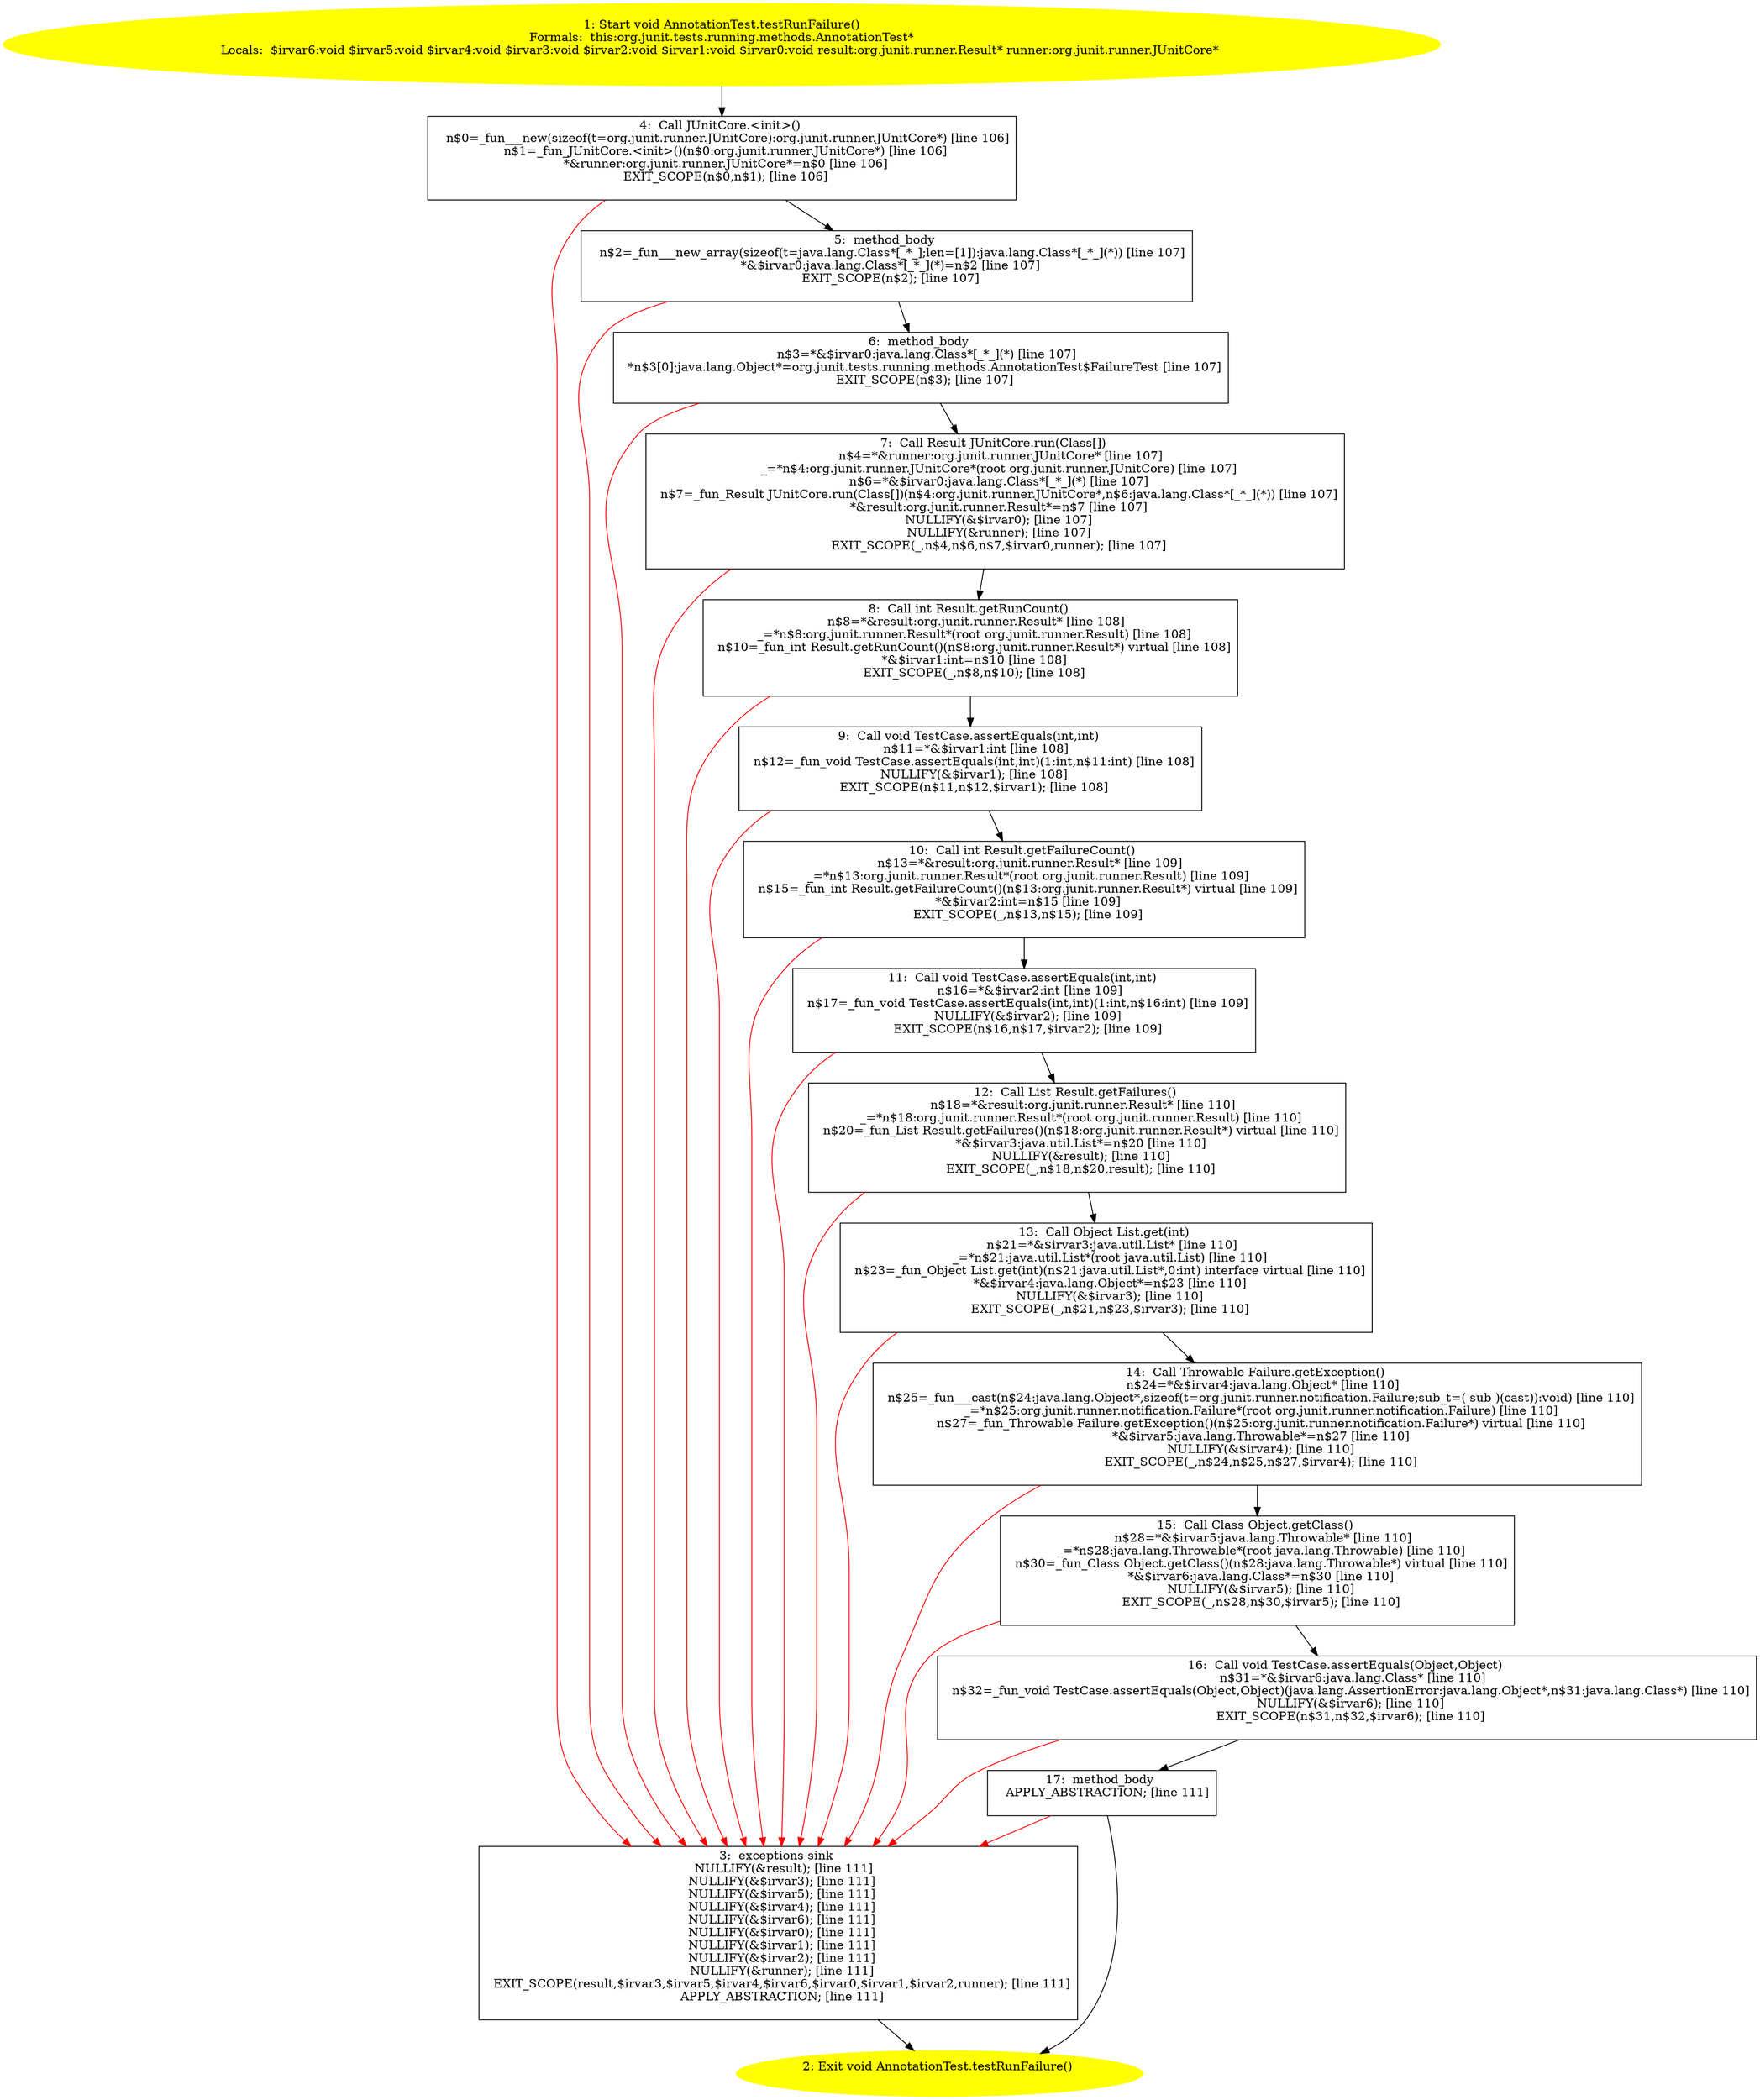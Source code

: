 /* @generated */
digraph cfg {
"org.junit.tests.running.methods.AnnotationTest.testRunFailure():void.9c9bee26e2010eabaf3c0d478571c673_1" [label="1: Start void AnnotationTest.testRunFailure()\nFormals:  this:org.junit.tests.running.methods.AnnotationTest*\nLocals:  $irvar6:void $irvar5:void $irvar4:void $irvar3:void $irvar2:void $irvar1:void $irvar0:void result:org.junit.runner.Result* runner:org.junit.runner.JUnitCore* \n  " color=yellow style=filled]
	

	 "org.junit.tests.running.methods.AnnotationTest.testRunFailure():void.9c9bee26e2010eabaf3c0d478571c673_1" -> "org.junit.tests.running.methods.AnnotationTest.testRunFailure():void.9c9bee26e2010eabaf3c0d478571c673_4" ;
"org.junit.tests.running.methods.AnnotationTest.testRunFailure():void.9c9bee26e2010eabaf3c0d478571c673_2" [label="2: Exit void AnnotationTest.testRunFailure() \n  " color=yellow style=filled]
	

"org.junit.tests.running.methods.AnnotationTest.testRunFailure():void.9c9bee26e2010eabaf3c0d478571c673_3" [label="3:  exceptions sink \n   NULLIFY(&result); [line 111]\n  NULLIFY(&$irvar3); [line 111]\n  NULLIFY(&$irvar5); [line 111]\n  NULLIFY(&$irvar4); [line 111]\n  NULLIFY(&$irvar6); [line 111]\n  NULLIFY(&$irvar0); [line 111]\n  NULLIFY(&$irvar1); [line 111]\n  NULLIFY(&$irvar2); [line 111]\n  NULLIFY(&runner); [line 111]\n  EXIT_SCOPE(result,$irvar3,$irvar5,$irvar4,$irvar6,$irvar0,$irvar1,$irvar2,runner); [line 111]\n  APPLY_ABSTRACTION; [line 111]\n " shape="box"]
	

	 "org.junit.tests.running.methods.AnnotationTest.testRunFailure():void.9c9bee26e2010eabaf3c0d478571c673_3" -> "org.junit.tests.running.methods.AnnotationTest.testRunFailure():void.9c9bee26e2010eabaf3c0d478571c673_2" ;
"org.junit.tests.running.methods.AnnotationTest.testRunFailure():void.9c9bee26e2010eabaf3c0d478571c673_4" [label="4:  Call JUnitCore.<init>() \n   n$0=_fun___new(sizeof(t=org.junit.runner.JUnitCore):org.junit.runner.JUnitCore*) [line 106]\n  n$1=_fun_JUnitCore.<init>()(n$0:org.junit.runner.JUnitCore*) [line 106]\n  *&runner:org.junit.runner.JUnitCore*=n$0 [line 106]\n  EXIT_SCOPE(n$0,n$1); [line 106]\n " shape="box"]
	

	 "org.junit.tests.running.methods.AnnotationTest.testRunFailure():void.9c9bee26e2010eabaf3c0d478571c673_4" -> "org.junit.tests.running.methods.AnnotationTest.testRunFailure():void.9c9bee26e2010eabaf3c0d478571c673_5" ;
	 "org.junit.tests.running.methods.AnnotationTest.testRunFailure():void.9c9bee26e2010eabaf3c0d478571c673_4" -> "org.junit.tests.running.methods.AnnotationTest.testRunFailure():void.9c9bee26e2010eabaf3c0d478571c673_3" [color="red" ];
"org.junit.tests.running.methods.AnnotationTest.testRunFailure():void.9c9bee26e2010eabaf3c0d478571c673_5" [label="5:  method_body \n   n$2=_fun___new_array(sizeof(t=java.lang.Class*[_*_];len=[1]):java.lang.Class*[_*_](*)) [line 107]\n  *&$irvar0:java.lang.Class*[_*_](*)=n$2 [line 107]\n  EXIT_SCOPE(n$2); [line 107]\n " shape="box"]
	

	 "org.junit.tests.running.methods.AnnotationTest.testRunFailure():void.9c9bee26e2010eabaf3c0d478571c673_5" -> "org.junit.tests.running.methods.AnnotationTest.testRunFailure():void.9c9bee26e2010eabaf3c0d478571c673_6" ;
	 "org.junit.tests.running.methods.AnnotationTest.testRunFailure():void.9c9bee26e2010eabaf3c0d478571c673_5" -> "org.junit.tests.running.methods.AnnotationTest.testRunFailure():void.9c9bee26e2010eabaf3c0d478571c673_3" [color="red" ];
"org.junit.tests.running.methods.AnnotationTest.testRunFailure():void.9c9bee26e2010eabaf3c0d478571c673_6" [label="6:  method_body \n   n$3=*&$irvar0:java.lang.Class*[_*_](*) [line 107]\n  *n$3[0]:java.lang.Object*=org.junit.tests.running.methods.AnnotationTest$FailureTest [line 107]\n  EXIT_SCOPE(n$3); [line 107]\n " shape="box"]
	

	 "org.junit.tests.running.methods.AnnotationTest.testRunFailure():void.9c9bee26e2010eabaf3c0d478571c673_6" -> "org.junit.tests.running.methods.AnnotationTest.testRunFailure():void.9c9bee26e2010eabaf3c0d478571c673_7" ;
	 "org.junit.tests.running.methods.AnnotationTest.testRunFailure():void.9c9bee26e2010eabaf3c0d478571c673_6" -> "org.junit.tests.running.methods.AnnotationTest.testRunFailure():void.9c9bee26e2010eabaf3c0d478571c673_3" [color="red" ];
"org.junit.tests.running.methods.AnnotationTest.testRunFailure():void.9c9bee26e2010eabaf3c0d478571c673_7" [label="7:  Call Result JUnitCore.run(Class[]) \n   n$4=*&runner:org.junit.runner.JUnitCore* [line 107]\n  _=*n$4:org.junit.runner.JUnitCore*(root org.junit.runner.JUnitCore) [line 107]\n  n$6=*&$irvar0:java.lang.Class*[_*_](*) [line 107]\n  n$7=_fun_Result JUnitCore.run(Class[])(n$4:org.junit.runner.JUnitCore*,n$6:java.lang.Class*[_*_](*)) [line 107]\n  *&result:org.junit.runner.Result*=n$7 [line 107]\n  NULLIFY(&$irvar0); [line 107]\n  NULLIFY(&runner); [line 107]\n  EXIT_SCOPE(_,n$4,n$6,n$7,$irvar0,runner); [line 107]\n " shape="box"]
	

	 "org.junit.tests.running.methods.AnnotationTest.testRunFailure():void.9c9bee26e2010eabaf3c0d478571c673_7" -> "org.junit.tests.running.methods.AnnotationTest.testRunFailure():void.9c9bee26e2010eabaf3c0d478571c673_8" ;
	 "org.junit.tests.running.methods.AnnotationTest.testRunFailure():void.9c9bee26e2010eabaf3c0d478571c673_7" -> "org.junit.tests.running.methods.AnnotationTest.testRunFailure():void.9c9bee26e2010eabaf3c0d478571c673_3" [color="red" ];
"org.junit.tests.running.methods.AnnotationTest.testRunFailure():void.9c9bee26e2010eabaf3c0d478571c673_8" [label="8:  Call int Result.getRunCount() \n   n$8=*&result:org.junit.runner.Result* [line 108]\n  _=*n$8:org.junit.runner.Result*(root org.junit.runner.Result) [line 108]\n  n$10=_fun_int Result.getRunCount()(n$8:org.junit.runner.Result*) virtual [line 108]\n  *&$irvar1:int=n$10 [line 108]\n  EXIT_SCOPE(_,n$8,n$10); [line 108]\n " shape="box"]
	

	 "org.junit.tests.running.methods.AnnotationTest.testRunFailure():void.9c9bee26e2010eabaf3c0d478571c673_8" -> "org.junit.tests.running.methods.AnnotationTest.testRunFailure():void.9c9bee26e2010eabaf3c0d478571c673_9" ;
	 "org.junit.tests.running.methods.AnnotationTest.testRunFailure():void.9c9bee26e2010eabaf3c0d478571c673_8" -> "org.junit.tests.running.methods.AnnotationTest.testRunFailure():void.9c9bee26e2010eabaf3c0d478571c673_3" [color="red" ];
"org.junit.tests.running.methods.AnnotationTest.testRunFailure():void.9c9bee26e2010eabaf3c0d478571c673_9" [label="9:  Call void TestCase.assertEquals(int,int) \n   n$11=*&$irvar1:int [line 108]\n  n$12=_fun_void TestCase.assertEquals(int,int)(1:int,n$11:int) [line 108]\n  NULLIFY(&$irvar1); [line 108]\n  EXIT_SCOPE(n$11,n$12,$irvar1); [line 108]\n " shape="box"]
	

	 "org.junit.tests.running.methods.AnnotationTest.testRunFailure():void.9c9bee26e2010eabaf3c0d478571c673_9" -> "org.junit.tests.running.methods.AnnotationTest.testRunFailure():void.9c9bee26e2010eabaf3c0d478571c673_10" ;
	 "org.junit.tests.running.methods.AnnotationTest.testRunFailure():void.9c9bee26e2010eabaf3c0d478571c673_9" -> "org.junit.tests.running.methods.AnnotationTest.testRunFailure():void.9c9bee26e2010eabaf3c0d478571c673_3" [color="red" ];
"org.junit.tests.running.methods.AnnotationTest.testRunFailure():void.9c9bee26e2010eabaf3c0d478571c673_10" [label="10:  Call int Result.getFailureCount() \n   n$13=*&result:org.junit.runner.Result* [line 109]\n  _=*n$13:org.junit.runner.Result*(root org.junit.runner.Result) [line 109]\n  n$15=_fun_int Result.getFailureCount()(n$13:org.junit.runner.Result*) virtual [line 109]\n  *&$irvar2:int=n$15 [line 109]\n  EXIT_SCOPE(_,n$13,n$15); [line 109]\n " shape="box"]
	

	 "org.junit.tests.running.methods.AnnotationTest.testRunFailure():void.9c9bee26e2010eabaf3c0d478571c673_10" -> "org.junit.tests.running.methods.AnnotationTest.testRunFailure():void.9c9bee26e2010eabaf3c0d478571c673_11" ;
	 "org.junit.tests.running.methods.AnnotationTest.testRunFailure():void.9c9bee26e2010eabaf3c0d478571c673_10" -> "org.junit.tests.running.methods.AnnotationTest.testRunFailure():void.9c9bee26e2010eabaf3c0d478571c673_3" [color="red" ];
"org.junit.tests.running.methods.AnnotationTest.testRunFailure():void.9c9bee26e2010eabaf3c0d478571c673_11" [label="11:  Call void TestCase.assertEquals(int,int) \n   n$16=*&$irvar2:int [line 109]\n  n$17=_fun_void TestCase.assertEquals(int,int)(1:int,n$16:int) [line 109]\n  NULLIFY(&$irvar2); [line 109]\n  EXIT_SCOPE(n$16,n$17,$irvar2); [line 109]\n " shape="box"]
	

	 "org.junit.tests.running.methods.AnnotationTest.testRunFailure():void.9c9bee26e2010eabaf3c0d478571c673_11" -> "org.junit.tests.running.methods.AnnotationTest.testRunFailure():void.9c9bee26e2010eabaf3c0d478571c673_12" ;
	 "org.junit.tests.running.methods.AnnotationTest.testRunFailure():void.9c9bee26e2010eabaf3c0d478571c673_11" -> "org.junit.tests.running.methods.AnnotationTest.testRunFailure():void.9c9bee26e2010eabaf3c0d478571c673_3" [color="red" ];
"org.junit.tests.running.methods.AnnotationTest.testRunFailure():void.9c9bee26e2010eabaf3c0d478571c673_12" [label="12:  Call List Result.getFailures() \n   n$18=*&result:org.junit.runner.Result* [line 110]\n  _=*n$18:org.junit.runner.Result*(root org.junit.runner.Result) [line 110]\n  n$20=_fun_List Result.getFailures()(n$18:org.junit.runner.Result*) virtual [line 110]\n  *&$irvar3:java.util.List*=n$20 [line 110]\n  NULLIFY(&result); [line 110]\n  EXIT_SCOPE(_,n$18,n$20,result); [line 110]\n " shape="box"]
	

	 "org.junit.tests.running.methods.AnnotationTest.testRunFailure():void.9c9bee26e2010eabaf3c0d478571c673_12" -> "org.junit.tests.running.methods.AnnotationTest.testRunFailure():void.9c9bee26e2010eabaf3c0d478571c673_13" ;
	 "org.junit.tests.running.methods.AnnotationTest.testRunFailure():void.9c9bee26e2010eabaf3c0d478571c673_12" -> "org.junit.tests.running.methods.AnnotationTest.testRunFailure():void.9c9bee26e2010eabaf3c0d478571c673_3" [color="red" ];
"org.junit.tests.running.methods.AnnotationTest.testRunFailure():void.9c9bee26e2010eabaf3c0d478571c673_13" [label="13:  Call Object List.get(int) \n   n$21=*&$irvar3:java.util.List* [line 110]\n  _=*n$21:java.util.List*(root java.util.List) [line 110]\n  n$23=_fun_Object List.get(int)(n$21:java.util.List*,0:int) interface virtual [line 110]\n  *&$irvar4:java.lang.Object*=n$23 [line 110]\n  NULLIFY(&$irvar3); [line 110]\n  EXIT_SCOPE(_,n$21,n$23,$irvar3); [line 110]\n " shape="box"]
	

	 "org.junit.tests.running.methods.AnnotationTest.testRunFailure():void.9c9bee26e2010eabaf3c0d478571c673_13" -> "org.junit.tests.running.methods.AnnotationTest.testRunFailure():void.9c9bee26e2010eabaf3c0d478571c673_14" ;
	 "org.junit.tests.running.methods.AnnotationTest.testRunFailure():void.9c9bee26e2010eabaf3c0d478571c673_13" -> "org.junit.tests.running.methods.AnnotationTest.testRunFailure():void.9c9bee26e2010eabaf3c0d478571c673_3" [color="red" ];
"org.junit.tests.running.methods.AnnotationTest.testRunFailure():void.9c9bee26e2010eabaf3c0d478571c673_14" [label="14:  Call Throwable Failure.getException() \n   n$24=*&$irvar4:java.lang.Object* [line 110]\n  n$25=_fun___cast(n$24:java.lang.Object*,sizeof(t=org.junit.runner.notification.Failure;sub_t=( sub )(cast)):void) [line 110]\n  _=*n$25:org.junit.runner.notification.Failure*(root org.junit.runner.notification.Failure) [line 110]\n  n$27=_fun_Throwable Failure.getException()(n$25:org.junit.runner.notification.Failure*) virtual [line 110]\n  *&$irvar5:java.lang.Throwable*=n$27 [line 110]\n  NULLIFY(&$irvar4); [line 110]\n  EXIT_SCOPE(_,n$24,n$25,n$27,$irvar4); [line 110]\n " shape="box"]
	

	 "org.junit.tests.running.methods.AnnotationTest.testRunFailure():void.9c9bee26e2010eabaf3c0d478571c673_14" -> "org.junit.tests.running.methods.AnnotationTest.testRunFailure():void.9c9bee26e2010eabaf3c0d478571c673_15" ;
	 "org.junit.tests.running.methods.AnnotationTest.testRunFailure():void.9c9bee26e2010eabaf3c0d478571c673_14" -> "org.junit.tests.running.methods.AnnotationTest.testRunFailure():void.9c9bee26e2010eabaf3c0d478571c673_3" [color="red" ];
"org.junit.tests.running.methods.AnnotationTest.testRunFailure():void.9c9bee26e2010eabaf3c0d478571c673_15" [label="15:  Call Class Object.getClass() \n   n$28=*&$irvar5:java.lang.Throwable* [line 110]\n  _=*n$28:java.lang.Throwable*(root java.lang.Throwable) [line 110]\n  n$30=_fun_Class Object.getClass()(n$28:java.lang.Throwable*) virtual [line 110]\n  *&$irvar6:java.lang.Class*=n$30 [line 110]\n  NULLIFY(&$irvar5); [line 110]\n  EXIT_SCOPE(_,n$28,n$30,$irvar5); [line 110]\n " shape="box"]
	

	 "org.junit.tests.running.methods.AnnotationTest.testRunFailure():void.9c9bee26e2010eabaf3c0d478571c673_15" -> "org.junit.tests.running.methods.AnnotationTest.testRunFailure():void.9c9bee26e2010eabaf3c0d478571c673_16" ;
	 "org.junit.tests.running.methods.AnnotationTest.testRunFailure():void.9c9bee26e2010eabaf3c0d478571c673_15" -> "org.junit.tests.running.methods.AnnotationTest.testRunFailure():void.9c9bee26e2010eabaf3c0d478571c673_3" [color="red" ];
"org.junit.tests.running.methods.AnnotationTest.testRunFailure():void.9c9bee26e2010eabaf3c0d478571c673_16" [label="16:  Call void TestCase.assertEquals(Object,Object) \n   n$31=*&$irvar6:java.lang.Class* [line 110]\n  n$32=_fun_void TestCase.assertEquals(Object,Object)(java.lang.AssertionError:java.lang.Object*,n$31:java.lang.Class*) [line 110]\n  NULLIFY(&$irvar6); [line 110]\n  EXIT_SCOPE(n$31,n$32,$irvar6); [line 110]\n " shape="box"]
	

	 "org.junit.tests.running.methods.AnnotationTest.testRunFailure():void.9c9bee26e2010eabaf3c0d478571c673_16" -> "org.junit.tests.running.methods.AnnotationTest.testRunFailure():void.9c9bee26e2010eabaf3c0d478571c673_17" ;
	 "org.junit.tests.running.methods.AnnotationTest.testRunFailure():void.9c9bee26e2010eabaf3c0d478571c673_16" -> "org.junit.tests.running.methods.AnnotationTest.testRunFailure():void.9c9bee26e2010eabaf3c0d478571c673_3" [color="red" ];
"org.junit.tests.running.methods.AnnotationTest.testRunFailure():void.9c9bee26e2010eabaf3c0d478571c673_17" [label="17:  method_body \n   APPLY_ABSTRACTION; [line 111]\n " shape="box"]
	

	 "org.junit.tests.running.methods.AnnotationTest.testRunFailure():void.9c9bee26e2010eabaf3c0d478571c673_17" -> "org.junit.tests.running.methods.AnnotationTest.testRunFailure():void.9c9bee26e2010eabaf3c0d478571c673_2" ;
	 "org.junit.tests.running.methods.AnnotationTest.testRunFailure():void.9c9bee26e2010eabaf3c0d478571c673_17" -> "org.junit.tests.running.methods.AnnotationTest.testRunFailure():void.9c9bee26e2010eabaf3c0d478571c673_3" [color="red" ];
}
